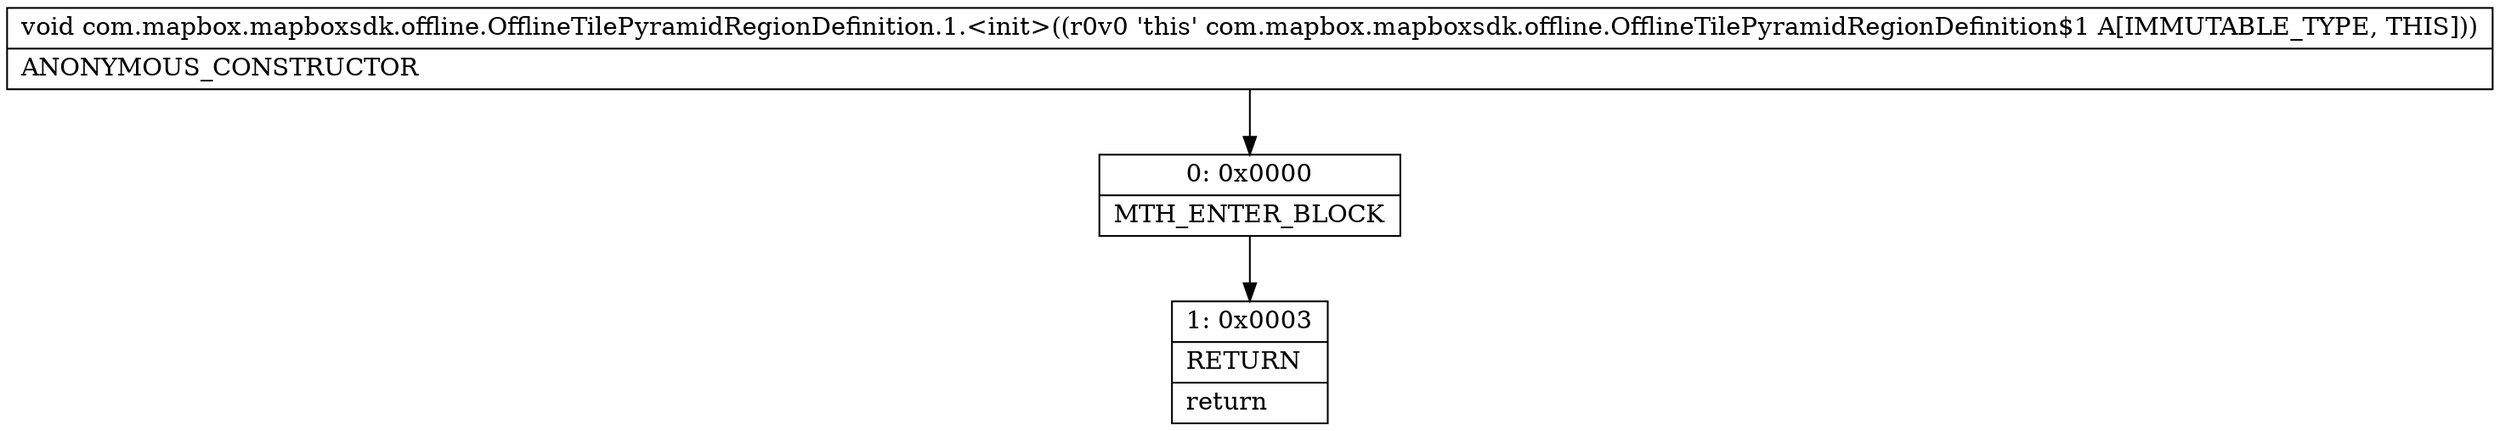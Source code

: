 digraph "CFG forcom.mapbox.mapboxsdk.offline.OfflineTilePyramidRegionDefinition.1.\<init\>()V" {
Node_0 [shape=record,label="{0\:\ 0x0000|MTH_ENTER_BLOCK\l}"];
Node_1 [shape=record,label="{1\:\ 0x0003|RETURN\l|return\l}"];
MethodNode[shape=record,label="{void com.mapbox.mapboxsdk.offline.OfflineTilePyramidRegionDefinition.1.\<init\>((r0v0 'this' com.mapbox.mapboxsdk.offline.OfflineTilePyramidRegionDefinition$1 A[IMMUTABLE_TYPE, THIS]))  | ANONYMOUS_CONSTRUCTOR\l}"];
MethodNode -> Node_0;
Node_0 -> Node_1;
}

